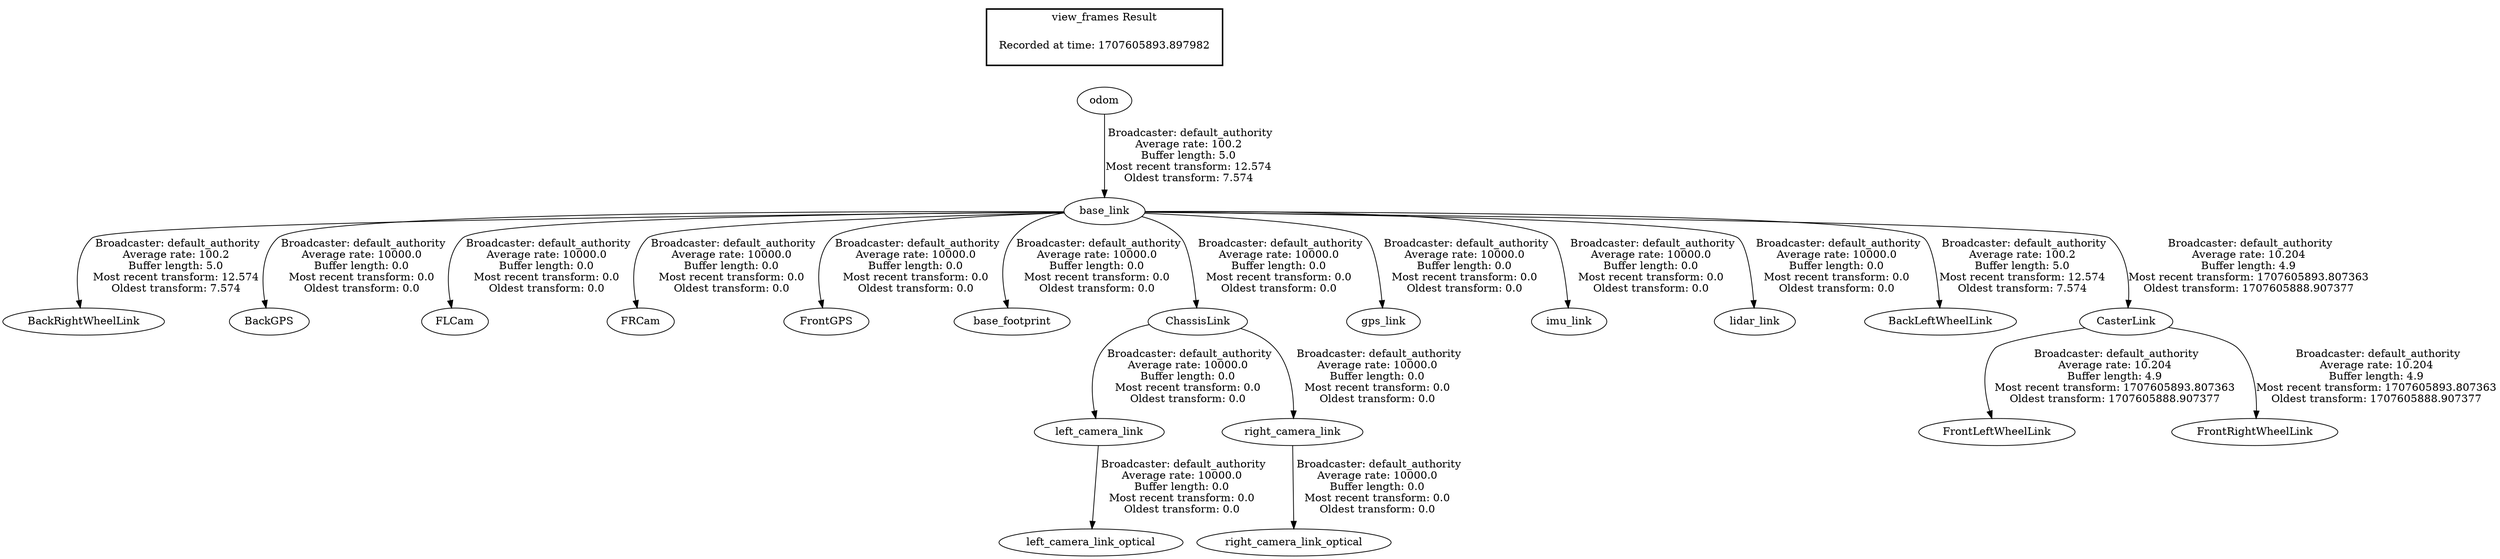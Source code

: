 digraph G {
"base_link" -> "BackRightWheelLink"[label=" Broadcaster: default_authority\nAverage rate: 100.2\nBuffer length: 5.0\nMost recent transform: 12.574\nOldest transform: 7.574\n"];
"odom" -> "base_link"[label=" Broadcaster: default_authority\nAverage rate: 100.2\nBuffer length: 5.0\nMost recent transform: 12.574\nOldest transform: 7.574\n"];
"base_link" -> "BackGPS"[label=" Broadcaster: default_authority\nAverage rate: 10000.0\nBuffer length: 0.0\nMost recent transform: 0.0\nOldest transform: 0.0\n"];
"base_link" -> "FLCam"[label=" Broadcaster: default_authority\nAverage rate: 10000.0\nBuffer length: 0.0\nMost recent transform: 0.0\nOldest transform: 0.0\n"];
"base_link" -> "FRCam"[label=" Broadcaster: default_authority\nAverage rate: 10000.0\nBuffer length: 0.0\nMost recent transform: 0.0\nOldest transform: 0.0\n"];
"base_link" -> "FrontGPS"[label=" Broadcaster: default_authority\nAverage rate: 10000.0\nBuffer length: 0.0\nMost recent transform: 0.0\nOldest transform: 0.0\n"];
"base_link" -> "base_footprint"[label=" Broadcaster: default_authority\nAverage rate: 10000.0\nBuffer length: 0.0\nMost recent transform: 0.0\nOldest transform: 0.0\n"];
"base_link" -> "ChassisLink"[label=" Broadcaster: default_authority\nAverage rate: 10000.0\nBuffer length: 0.0\nMost recent transform: 0.0\nOldest transform: 0.0\n"];
"base_link" -> "gps_link"[label=" Broadcaster: default_authority\nAverage rate: 10000.0\nBuffer length: 0.0\nMost recent transform: 0.0\nOldest transform: 0.0\n"];
"base_link" -> "imu_link"[label=" Broadcaster: default_authority\nAverage rate: 10000.0\nBuffer length: 0.0\nMost recent transform: 0.0\nOldest transform: 0.0\n"];
"ChassisLink" -> "left_camera_link"[label=" Broadcaster: default_authority\nAverage rate: 10000.0\nBuffer length: 0.0\nMost recent transform: 0.0\nOldest transform: 0.0\n"];
"left_camera_link" -> "left_camera_link_optical"[label=" Broadcaster: default_authority\nAverage rate: 10000.0\nBuffer length: 0.0\nMost recent transform: 0.0\nOldest transform: 0.0\n"];
"base_link" -> "lidar_link"[label=" Broadcaster: default_authority\nAverage rate: 10000.0\nBuffer length: 0.0\nMost recent transform: 0.0\nOldest transform: 0.0\n"];
"ChassisLink" -> "right_camera_link"[label=" Broadcaster: default_authority\nAverage rate: 10000.0\nBuffer length: 0.0\nMost recent transform: 0.0\nOldest transform: 0.0\n"];
"right_camera_link" -> "right_camera_link_optical"[label=" Broadcaster: default_authority\nAverage rate: 10000.0\nBuffer length: 0.0\nMost recent transform: 0.0\nOldest transform: 0.0\n"];
"base_link" -> "BackLeftWheelLink"[label=" Broadcaster: default_authority\nAverage rate: 100.2\nBuffer length: 5.0\nMost recent transform: 12.574\nOldest transform: 7.574\n"];
"base_link" -> "CasterLink"[label=" Broadcaster: default_authority\nAverage rate: 10.204\nBuffer length: 4.9\nMost recent transform: 1707605893.807363\nOldest transform: 1707605888.907377\n"];
"CasterLink" -> "FrontLeftWheelLink"[label=" Broadcaster: default_authority\nAverage rate: 10.204\nBuffer length: 4.9\nMost recent transform: 1707605893.807363\nOldest transform: 1707605888.907377\n"];
"CasterLink" -> "FrontRightWheelLink"[label=" Broadcaster: default_authority\nAverage rate: 10.204\nBuffer length: 4.9\nMost recent transform: 1707605893.807363\nOldest transform: 1707605888.907377\n"];
edge [style=invis];
 subgraph cluster_legend { style=bold; color=black; label ="view_frames Result";
"Recorded at time: 1707605893.897982"[ shape=plaintext ] ;
}->"odom";
}